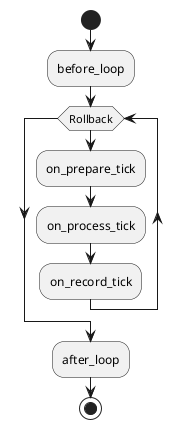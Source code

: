 @startuml

start

:before_loop;
while(Rollback)
  :on_prepare_tick;
  :on_process_tick;
  :on_record_tick;
endwhile
:after_loop;

stop

@enduml
